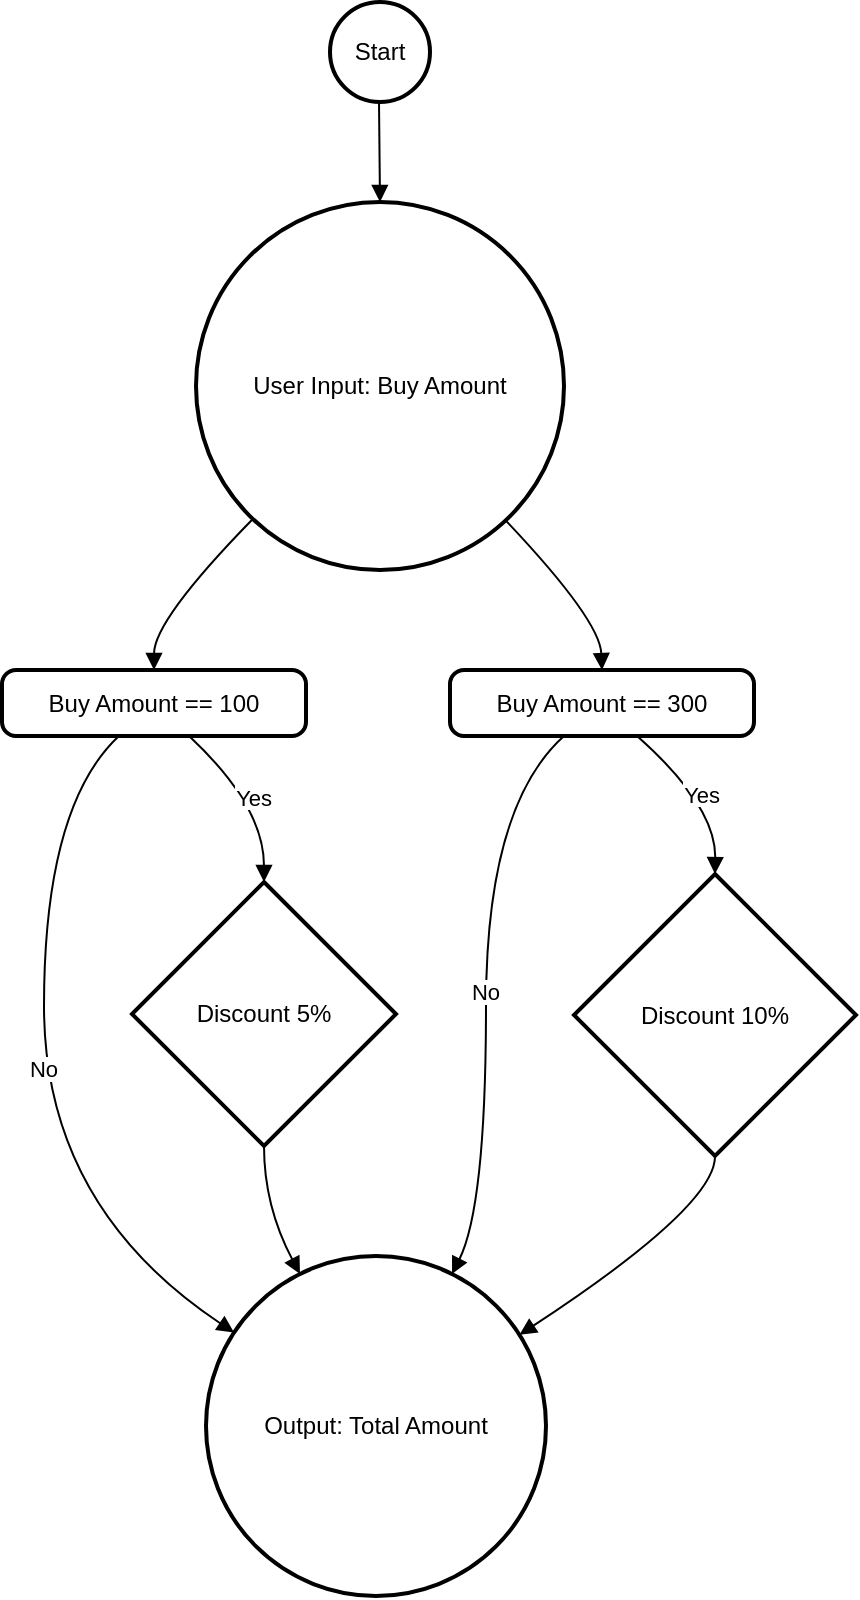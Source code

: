 <mxfile version="24.7.4">
  <diagram name="หน้า-1" id="4xeLcr2cj2wYFGyYC0ni">
    <mxGraphModel>
      <root>
        <mxCell id="0" />
        <mxCell id="1" parent="0" />
        <mxCell id="2" value="Start" style="ellipse;aspect=fixed;strokeWidth=2;whiteSpace=wrap;" vertex="1" parent="1">
          <mxGeometry x="164" width="50" height="50" as="geometry" />
        </mxCell>
        <mxCell id="3" value="User Input: Buy Amount" style="ellipse;aspect=fixed;strokeWidth=2;whiteSpace=wrap;" vertex="1" parent="1">
          <mxGeometry x="97" y="100" width="184" height="184" as="geometry" />
        </mxCell>
        <mxCell id="4" value="Buy Amount == 100" style="rounded=1;absoluteArcSize=1;arcSize=14;whiteSpace=wrap;strokeWidth=2;" vertex="1" parent="1">
          <mxGeometry y="334" width="152" height="33" as="geometry" />
        </mxCell>
        <mxCell id="5" value="Buy Amount == 300" style="rounded=1;absoluteArcSize=1;arcSize=14;whiteSpace=wrap;strokeWidth=2;" vertex="1" parent="1">
          <mxGeometry x="224" y="334" width="152" height="33" as="geometry" />
        </mxCell>
        <mxCell id="6" value="Discount 5%" style="rhombus;strokeWidth=2;whiteSpace=wrap;" vertex="1" parent="1">
          <mxGeometry x="65" y="440" width="132" height="132" as="geometry" />
        </mxCell>
        <mxCell id="7" value="Discount 10%" style="rhombus;strokeWidth=2;whiteSpace=wrap;" vertex="1" parent="1">
          <mxGeometry x="286" y="436" width="141" height="141" as="geometry" />
        </mxCell>
        <mxCell id="8" value="Output: Total Amount" style="ellipse;aspect=fixed;strokeWidth=2;whiteSpace=wrap;" vertex="1" parent="1">
          <mxGeometry x="102" y="627" width="170" height="170" as="geometry" />
        </mxCell>
        <mxCell id="9" value="" style="curved=1;startArrow=none;endArrow=block;exitX=0.49;exitY=1;entryX=0.5;entryY=0;" edge="1" parent="1" source="2" target="3">
          <mxGeometry relative="1" as="geometry">
            <Array as="points" />
          </mxGeometry>
        </mxCell>
        <mxCell id="10" value="" style="curved=1;startArrow=none;endArrow=block;exitX=0.02;exitY=1;entryX=0.5;entryY=0.01;" edge="1" parent="1" source="3" target="4">
          <mxGeometry relative="1" as="geometry">
            <Array as="points">
              <mxPoint x="76" y="309" />
            </Array>
          </mxGeometry>
        </mxCell>
        <mxCell id="11" value="" style="curved=1;startArrow=none;endArrow=block;exitX=0.97;exitY=1;entryX=0.5;entryY=0.01;" edge="1" parent="1" source="3" target="5">
          <mxGeometry relative="1" as="geometry">
            <Array as="points">
              <mxPoint x="299" y="309" />
            </Array>
          </mxGeometry>
        </mxCell>
        <mxCell id="12" value="No" style="curved=1;startArrow=none;endArrow=block;exitX=0.38;exitY=1.02;entryX=0;entryY=0.17;" edge="1" parent="1" source="4" target="8">
          <mxGeometry relative="1" as="geometry">
            <Array as="points">
              <mxPoint x="21" y="402" />
              <mxPoint x="21" y="602" />
            </Array>
          </mxGeometry>
        </mxCell>
        <mxCell id="13" value="Yes" style="curved=1;startArrow=none;endArrow=block;exitX=0.62;exitY=1.02;entryX=0.5;entryY=0;" edge="1" parent="1" source="4" target="6">
          <mxGeometry relative="1" as="geometry">
            <Array as="points">
              <mxPoint x="131" y="402" />
            </Array>
          </mxGeometry>
        </mxCell>
        <mxCell id="14" value="" style="curved=1;startArrow=none;endArrow=block;exitX=0.5;exitY=1.01;entryX=0.25;entryY=0;" edge="1" parent="1" source="6" target="8">
          <mxGeometry relative="1" as="geometry">
            <Array as="points">
              <mxPoint x="131" y="602" />
            </Array>
          </mxGeometry>
        </mxCell>
        <mxCell id="15" value="No" style="curved=1;startArrow=none;endArrow=block;exitX=0.37;exitY=1.02;entryX=0.75;entryY=0;" edge="1" parent="1" source="5" target="8">
          <mxGeometry relative="1" as="geometry">
            <Array as="points">
              <mxPoint x="242" y="402" />
              <mxPoint x="242" y="602" />
            </Array>
          </mxGeometry>
        </mxCell>
        <mxCell id="16" value="Yes" style="curved=1;startArrow=none;endArrow=block;exitX=0.62;exitY=1.02;entryX=0.5;entryY=0;" edge="1" parent="1" source="5" target="7">
          <mxGeometry relative="1" as="geometry">
            <Array as="points">
              <mxPoint x="357" y="402" />
            </Array>
          </mxGeometry>
        </mxCell>
        <mxCell id="17" value="" style="curved=1;startArrow=none;endArrow=block;exitX=0.5;exitY=1;entryX=1;entryY=0.18;" edge="1" parent="1" source="7" target="8">
          <mxGeometry relative="1" as="geometry">
            <Array as="points">
              <mxPoint x="357" y="602" />
            </Array>
          </mxGeometry>
        </mxCell>
      </root>
    </mxGraphModel>
  </diagram>
</mxfile>
